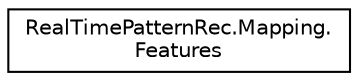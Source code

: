 digraph "Graphical Class Hierarchy"
{
 // LATEX_PDF_SIZE
  edge [fontname="Helvetica",fontsize="10",labelfontname="Helvetica",labelfontsize="10"];
  node [fontname="Helvetica",fontsize="10",shape=record];
  rankdir="LR";
  Node0 [label="RealTimePatternRec.Mapping.\lFeatures",height=0.2,width=0.4,color="black", fillcolor="white", style="filled",URL="$class_real_time_pattern_rec_1_1_mapping_1_1_features.html",tooltip="static class of window based feature mapping methods for time series data structured as Lists"];
}
